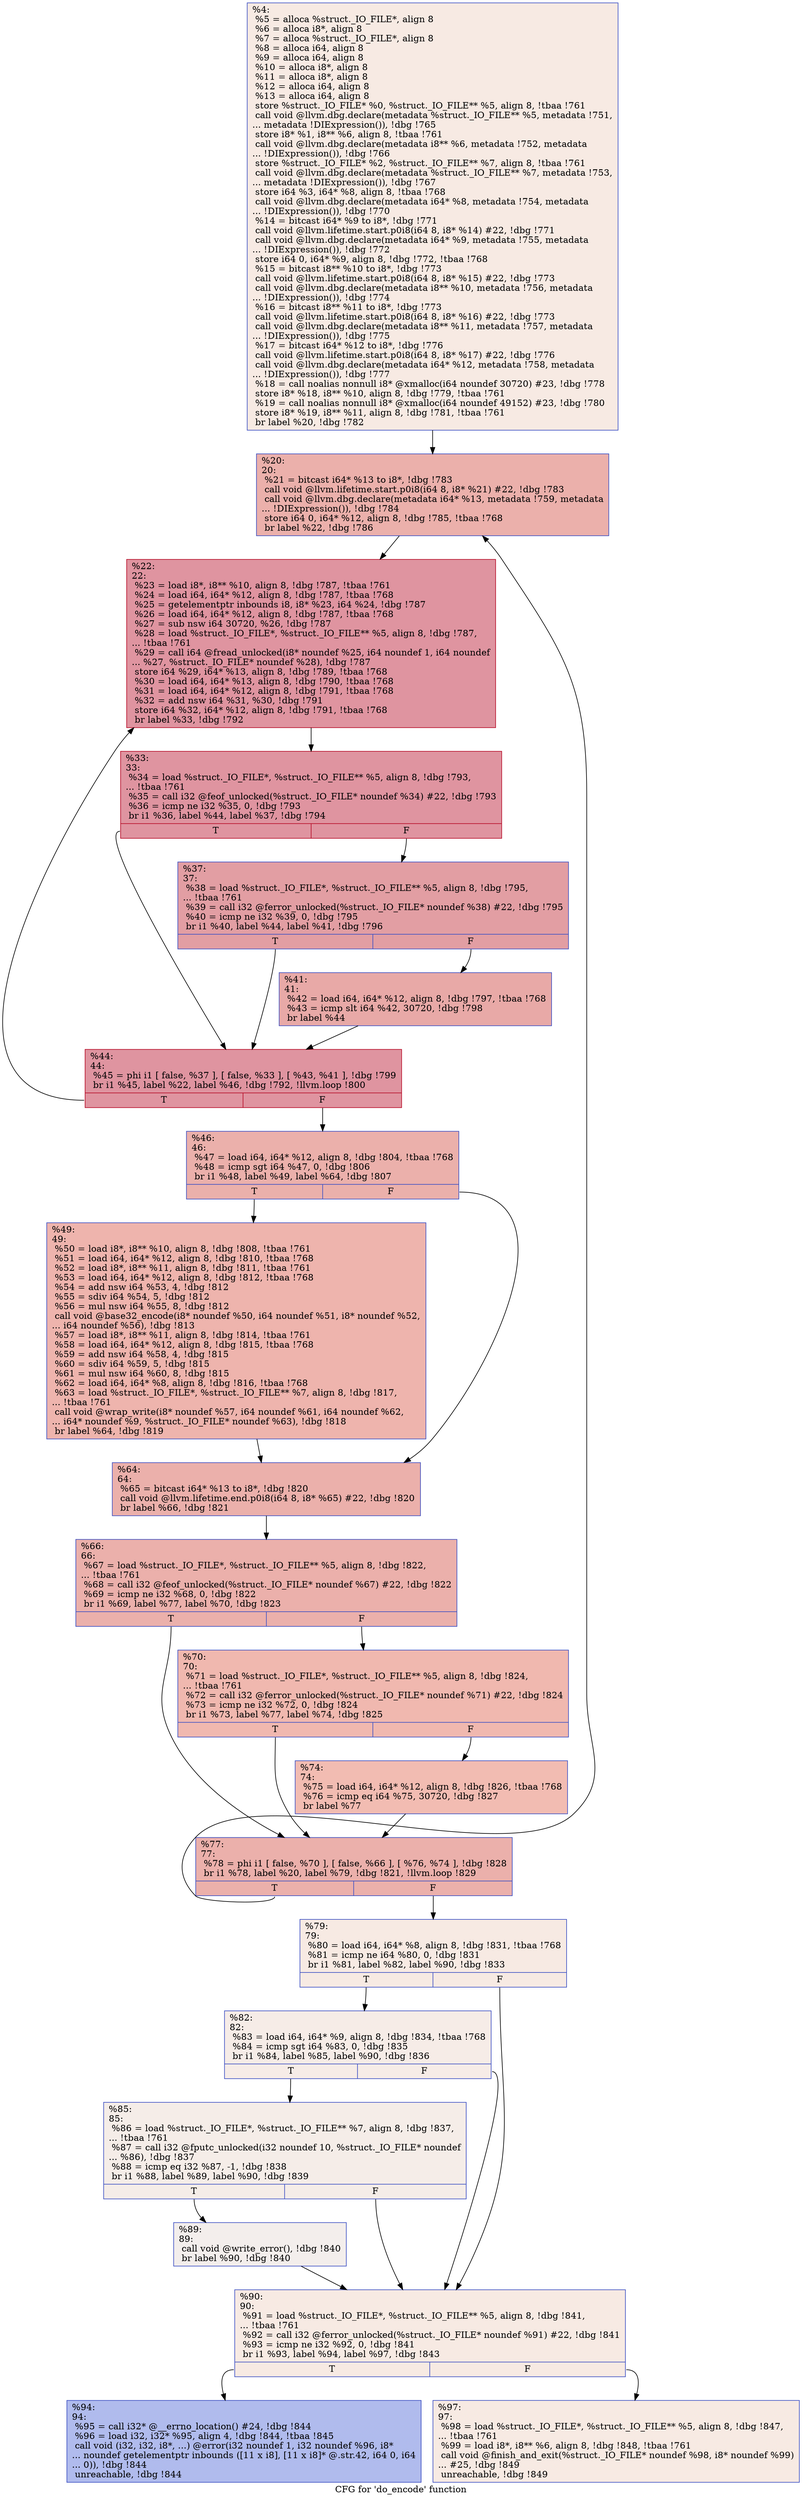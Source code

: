 digraph "CFG for 'do_encode' function" {
	label="CFG for 'do_encode' function";

	Node0x1858bd0 [shape=record,color="#3d50c3ff", style=filled, fillcolor="#eed0c070",label="{%4:\l  %5 = alloca %struct._IO_FILE*, align 8\l  %6 = alloca i8*, align 8\l  %7 = alloca %struct._IO_FILE*, align 8\l  %8 = alloca i64, align 8\l  %9 = alloca i64, align 8\l  %10 = alloca i8*, align 8\l  %11 = alloca i8*, align 8\l  %12 = alloca i64, align 8\l  %13 = alloca i64, align 8\l  store %struct._IO_FILE* %0, %struct._IO_FILE** %5, align 8, !tbaa !761\l  call void @llvm.dbg.declare(metadata %struct._IO_FILE** %5, metadata !751,\l... metadata !DIExpression()), !dbg !765\l  store i8* %1, i8** %6, align 8, !tbaa !761\l  call void @llvm.dbg.declare(metadata i8** %6, metadata !752, metadata\l... !DIExpression()), !dbg !766\l  store %struct._IO_FILE* %2, %struct._IO_FILE** %7, align 8, !tbaa !761\l  call void @llvm.dbg.declare(metadata %struct._IO_FILE** %7, metadata !753,\l... metadata !DIExpression()), !dbg !767\l  store i64 %3, i64* %8, align 8, !tbaa !768\l  call void @llvm.dbg.declare(metadata i64* %8, metadata !754, metadata\l... !DIExpression()), !dbg !770\l  %14 = bitcast i64* %9 to i8*, !dbg !771\l  call void @llvm.lifetime.start.p0i8(i64 8, i8* %14) #22, !dbg !771\l  call void @llvm.dbg.declare(metadata i64* %9, metadata !755, metadata\l... !DIExpression()), !dbg !772\l  store i64 0, i64* %9, align 8, !dbg !772, !tbaa !768\l  %15 = bitcast i8** %10 to i8*, !dbg !773\l  call void @llvm.lifetime.start.p0i8(i64 8, i8* %15) #22, !dbg !773\l  call void @llvm.dbg.declare(metadata i8** %10, metadata !756, metadata\l... !DIExpression()), !dbg !774\l  %16 = bitcast i8** %11 to i8*, !dbg !773\l  call void @llvm.lifetime.start.p0i8(i64 8, i8* %16) #22, !dbg !773\l  call void @llvm.dbg.declare(metadata i8** %11, metadata !757, metadata\l... !DIExpression()), !dbg !775\l  %17 = bitcast i64* %12 to i8*, !dbg !776\l  call void @llvm.lifetime.start.p0i8(i64 8, i8* %17) #22, !dbg !776\l  call void @llvm.dbg.declare(metadata i64* %12, metadata !758, metadata\l... !DIExpression()), !dbg !777\l  %18 = call noalias nonnull i8* @xmalloc(i64 noundef 30720) #23, !dbg !778\l  store i8* %18, i8** %10, align 8, !dbg !779, !tbaa !761\l  %19 = call noalias nonnull i8* @xmalloc(i64 noundef 49152) #23, !dbg !780\l  store i8* %19, i8** %11, align 8, !dbg !781, !tbaa !761\l  br label %20, !dbg !782\l}"];
	Node0x1858bd0 -> Node0x184af90;
	Node0x184af90 [shape=record,color="#3d50c3ff", style=filled, fillcolor="#d24b4070",label="{%20:\l20:                                               \l  %21 = bitcast i64* %13 to i8*, !dbg !783\l  call void @llvm.lifetime.start.p0i8(i64 8, i8* %21) #22, !dbg !783\l  call void @llvm.dbg.declare(metadata i64* %13, metadata !759, metadata\l... !DIExpression()), !dbg !784\l  store i64 0, i64* %12, align 8, !dbg !785, !tbaa !768\l  br label %22, !dbg !786\l}"];
	Node0x184af90 -> Node0x184afe0;
	Node0x184afe0 [shape=record,color="#b70d28ff", style=filled, fillcolor="#b70d2870",label="{%22:\l22:                                               \l  %23 = load i8*, i8** %10, align 8, !dbg !787, !tbaa !761\l  %24 = load i64, i64* %12, align 8, !dbg !787, !tbaa !768\l  %25 = getelementptr inbounds i8, i8* %23, i64 %24, !dbg !787\l  %26 = load i64, i64* %12, align 8, !dbg !787, !tbaa !768\l  %27 = sub nsw i64 30720, %26, !dbg !787\l  %28 = load %struct._IO_FILE*, %struct._IO_FILE** %5, align 8, !dbg !787,\l... !tbaa !761\l  %29 = call i64 @fread_unlocked(i8* noundef %25, i64 noundef 1, i64 noundef\l... %27, %struct._IO_FILE* noundef %28), !dbg !787\l  store i64 %29, i64* %13, align 8, !dbg !789, !tbaa !768\l  %30 = load i64, i64* %13, align 8, !dbg !790, !tbaa !768\l  %31 = load i64, i64* %12, align 8, !dbg !791, !tbaa !768\l  %32 = add nsw i64 %31, %30, !dbg !791\l  store i64 %32, i64* %12, align 8, !dbg !791, !tbaa !768\l  br label %33, !dbg !792\l}"];
	Node0x184afe0 -> Node0x184b030;
	Node0x184b030 [shape=record,color="#b70d28ff", style=filled, fillcolor="#b70d2870",label="{%33:\l33:                                               \l  %34 = load %struct._IO_FILE*, %struct._IO_FILE** %5, align 8, !dbg !793,\l... !tbaa !761\l  %35 = call i32 @feof_unlocked(%struct._IO_FILE* noundef %34) #22, !dbg !793\l  %36 = icmp ne i32 %35, 0, !dbg !793\l  br i1 %36, label %44, label %37, !dbg !794\l|{<s0>T|<s1>F}}"];
	Node0x184b030:s0 -> Node0x184b120;
	Node0x184b030:s1 -> Node0x184b080;
	Node0x184b080 [shape=record,color="#3d50c3ff", style=filled, fillcolor="#be242e70",label="{%37:\l37:                                               \l  %38 = load %struct._IO_FILE*, %struct._IO_FILE** %5, align 8, !dbg !795,\l... !tbaa !761\l  %39 = call i32 @ferror_unlocked(%struct._IO_FILE* noundef %38) #22, !dbg !795\l  %40 = icmp ne i32 %39, 0, !dbg !795\l  br i1 %40, label %44, label %41, !dbg !796\l|{<s0>T|<s1>F}}"];
	Node0x184b080:s0 -> Node0x184b120;
	Node0x184b080:s1 -> Node0x184b0d0;
	Node0x184b0d0 [shape=record,color="#3d50c3ff", style=filled, fillcolor="#ca3b3770",label="{%41:\l41:                                               \l  %42 = load i64, i64* %12, align 8, !dbg !797, !tbaa !768\l  %43 = icmp slt i64 %42, 30720, !dbg !798\l  br label %44\l}"];
	Node0x184b0d0 -> Node0x184b120;
	Node0x184b120 [shape=record,color="#b70d28ff", style=filled, fillcolor="#b70d2870",label="{%44:\l44:                                               \l  %45 = phi i1 [ false, %37 ], [ false, %33 ], [ %43, %41 ], !dbg !799\l  br i1 %45, label %22, label %46, !dbg !792, !llvm.loop !800\l|{<s0>T|<s1>F}}"];
	Node0x184b120:s0 -> Node0x184afe0;
	Node0x184b120:s1 -> Node0x184b170;
	Node0x184b170 [shape=record,color="#3d50c3ff", style=filled, fillcolor="#d24b4070",label="{%46:\l46:                                               \l  %47 = load i64, i64* %12, align 8, !dbg !804, !tbaa !768\l  %48 = icmp sgt i64 %47, 0, !dbg !806\l  br i1 %48, label %49, label %64, !dbg !807\l|{<s0>T|<s1>F}}"];
	Node0x184b170:s0 -> Node0x184b1c0;
	Node0x184b170:s1 -> Node0x184b210;
	Node0x184b1c0 [shape=record,color="#3d50c3ff", style=filled, fillcolor="#d8564670",label="{%49:\l49:                                               \l  %50 = load i8*, i8** %10, align 8, !dbg !808, !tbaa !761\l  %51 = load i64, i64* %12, align 8, !dbg !810, !tbaa !768\l  %52 = load i8*, i8** %11, align 8, !dbg !811, !tbaa !761\l  %53 = load i64, i64* %12, align 8, !dbg !812, !tbaa !768\l  %54 = add nsw i64 %53, 4, !dbg !812\l  %55 = sdiv i64 %54, 5, !dbg !812\l  %56 = mul nsw i64 %55, 8, !dbg !812\l  call void @base32_encode(i8* noundef %50, i64 noundef %51, i8* noundef %52,\l... i64 noundef %56), !dbg !813\l  %57 = load i8*, i8** %11, align 8, !dbg !814, !tbaa !761\l  %58 = load i64, i64* %12, align 8, !dbg !815, !tbaa !768\l  %59 = add nsw i64 %58, 4, !dbg !815\l  %60 = sdiv i64 %59, 5, !dbg !815\l  %61 = mul nsw i64 %60, 8, !dbg !815\l  %62 = load i64, i64* %8, align 8, !dbg !816, !tbaa !768\l  %63 = load %struct._IO_FILE*, %struct._IO_FILE** %7, align 8, !dbg !817,\l... !tbaa !761\l  call void @wrap_write(i8* noundef %57, i64 noundef %61, i64 noundef %62,\l... i64* noundef %9, %struct._IO_FILE* noundef %63), !dbg !818\l  br label %64, !dbg !819\l}"];
	Node0x184b1c0 -> Node0x184b210;
	Node0x184b210 [shape=record,color="#3d50c3ff", style=filled, fillcolor="#d24b4070",label="{%64:\l64:                                               \l  %65 = bitcast i64* %13 to i8*, !dbg !820\l  call void @llvm.lifetime.end.p0i8(i64 8, i8* %65) #22, !dbg !820\l  br label %66, !dbg !821\l}"];
	Node0x184b210 -> Node0x184b260;
	Node0x184b260 [shape=record,color="#3d50c3ff", style=filled, fillcolor="#d24b4070",label="{%66:\l66:                                               \l  %67 = load %struct._IO_FILE*, %struct._IO_FILE** %5, align 8, !dbg !822,\l... !tbaa !761\l  %68 = call i32 @feof_unlocked(%struct._IO_FILE* noundef %67) #22, !dbg !822\l  %69 = icmp ne i32 %68, 0, !dbg !822\l  br i1 %69, label %77, label %70, !dbg !823\l|{<s0>T|<s1>F}}"];
	Node0x184b260:s0 -> Node0x184b350;
	Node0x184b260:s1 -> Node0x184b2b0;
	Node0x184b2b0 [shape=record,color="#3d50c3ff", style=filled, fillcolor="#dc5d4a70",label="{%70:\l70:                                               \l  %71 = load %struct._IO_FILE*, %struct._IO_FILE** %5, align 8, !dbg !824,\l... !tbaa !761\l  %72 = call i32 @ferror_unlocked(%struct._IO_FILE* noundef %71) #22, !dbg !824\l  %73 = icmp ne i32 %72, 0, !dbg !824\l  br i1 %73, label %77, label %74, !dbg !825\l|{<s0>T|<s1>F}}"];
	Node0x184b2b0:s0 -> Node0x184b350;
	Node0x184b2b0:s1 -> Node0x184b300;
	Node0x184b300 [shape=record,color="#3d50c3ff", style=filled, fillcolor="#e1675170",label="{%74:\l74:                                               \l  %75 = load i64, i64* %12, align 8, !dbg !826, !tbaa !768\l  %76 = icmp eq i64 %75, 30720, !dbg !827\l  br label %77\l}"];
	Node0x184b300 -> Node0x184b350;
	Node0x184b350 [shape=record,color="#3d50c3ff", style=filled, fillcolor="#d24b4070",label="{%77:\l77:                                               \l  %78 = phi i1 [ false, %70 ], [ false, %66 ], [ %76, %74 ], !dbg !828\l  br i1 %78, label %20, label %79, !dbg !821, !llvm.loop !829\l|{<s0>T|<s1>F}}"];
	Node0x184b350:s0 -> Node0x184af90;
	Node0x184b350:s1 -> Node0x184b3a0;
	Node0x184b3a0 [shape=record,color="#3d50c3ff", style=filled, fillcolor="#eed0c070",label="{%79:\l79:                                               \l  %80 = load i64, i64* %8, align 8, !dbg !831, !tbaa !768\l  %81 = icmp ne i64 %80, 0, !dbg !831\l  br i1 %81, label %82, label %90, !dbg !833\l|{<s0>T|<s1>F}}"];
	Node0x184b3a0:s0 -> Node0x184b3f0;
	Node0x184b3a0:s1 -> Node0x184b4e0;
	Node0x184b3f0 [shape=record,color="#3d50c3ff", style=filled, fillcolor="#ead5c970",label="{%82:\l82:                                               \l  %83 = load i64, i64* %9, align 8, !dbg !834, !tbaa !768\l  %84 = icmp sgt i64 %83, 0, !dbg !835\l  br i1 %84, label %85, label %90, !dbg !836\l|{<s0>T|<s1>F}}"];
	Node0x184b3f0:s0 -> Node0x184b440;
	Node0x184b3f0:s1 -> Node0x184b4e0;
	Node0x184b440 [shape=record,color="#3d50c3ff", style=filled, fillcolor="#e8d6cc70",label="{%85:\l85:                                               \l  %86 = load %struct._IO_FILE*, %struct._IO_FILE** %7, align 8, !dbg !837,\l... !tbaa !761\l  %87 = call i32 @fputc_unlocked(i32 noundef 10, %struct._IO_FILE* noundef\l... %86), !dbg !837\l  %88 = icmp eq i32 %87, -1, !dbg !838\l  br i1 %88, label %89, label %90, !dbg !839\l|{<s0>T|<s1>F}}"];
	Node0x184b440:s0 -> Node0x184b490;
	Node0x184b440:s1 -> Node0x184b4e0;
	Node0x184b490 [shape=record,color="#3d50c3ff", style=filled, fillcolor="#e3d9d370",label="{%89:\l89:                                               \l  call void @write_error(), !dbg !840\l  br label %90, !dbg !840\l}"];
	Node0x184b490 -> Node0x184b4e0;
	Node0x184b4e0 [shape=record,color="#3d50c3ff", style=filled, fillcolor="#eed0c070",label="{%90:\l90:                                               \l  %91 = load %struct._IO_FILE*, %struct._IO_FILE** %5, align 8, !dbg !841,\l... !tbaa !761\l  %92 = call i32 @ferror_unlocked(%struct._IO_FILE* noundef %91) #22, !dbg !841\l  %93 = icmp ne i32 %92, 0, !dbg !841\l  br i1 %93, label %94, label %97, !dbg !843\l|{<s0>T|<s1>F}}"];
	Node0x184b4e0:s0 -> Node0x184b530;
	Node0x184b4e0:s1 -> Node0x184b580;
	Node0x184b530 [shape=record,color="#3d50c3ff", style=filled, fillcolor="#4c66d670",label="{%94:\l94:                                               \l  %95 = call i32* @__errno_location() #24, !dbg !844\l  %96 = load i32, i32* %95, align 4, !dbg !844, !tbaa !845\l  call void (i32, i32, i8*, ...) @error(i32 noundef 1, i32 noundef %96, i8*\l... noundef getelementptr inbounds ([11 x i8], [11 x i8]* @.str.42, i64 0, i64\l... 0)), !dbg !844\l  unreachable, !dbg !844\l}"];
	Node0x184b580 [shape=record,color="#3d50c3ff", style=filled, fillcolor="#eed0c070",label="{%97:\l97:                                               \l  %98 = load %struct._IO_FILE*, %struct._IO_FILE** %5, align 8, !dbg !847,\l... !tbaa !761\l  %99 = load i8*, i8** %6, align 8, !dbg !848, !tbaa !761\l  call void @finish_and_exit(%struct._IO_FILE* noundef %98, i8* noundef %99)\l... #25, !dbg !849\l  unreachable, !dbg !849\l}"];
}
